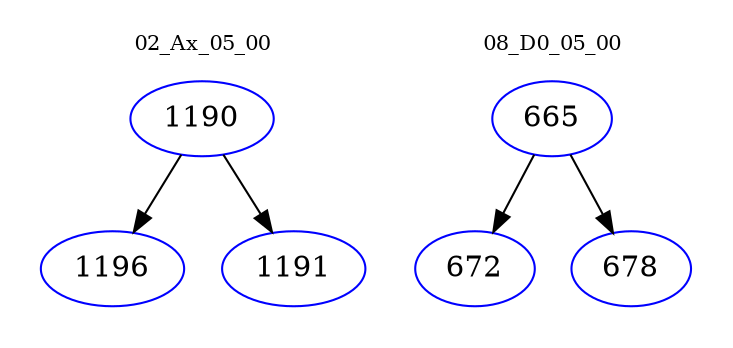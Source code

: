 digraph{
subgraph cluster_0 {
color = white
label = "02_Ax_05_00";
fontsize=10;
T0_1190 [label="1190", color="blue"]
T0_1190 -> T0_1196 [color="black"]
T0_1196 [label="1196", color="blue"]
T0_1190 -> T0_1191 [color="black"]
T0_1191 [label="1191", color="blue"]
}
subgraph cluster_1 {
color = white
label = "08_D0_05_00";
fontsize=10;
T1_665 [label="665", color="blue"]
T1_665 -> T1_672 [color="black"]
T1_672 [label="672", color="blue"]
T1_665 -> T1_678 [color="black"]
T1_678 [label="678", color="blue"]
}
}
